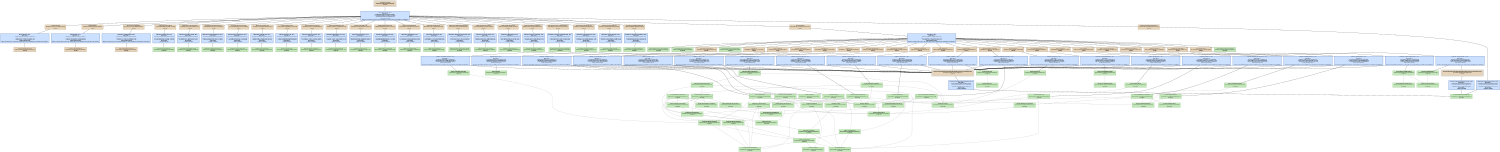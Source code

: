 digraph KerberosApp {
   size = "10.000000,8.500000";
   concentrate = false;

   node [ shape = box, style = filled, color = "0.3 0.5 0.6", fillcolor = "0.3 0.2 0.9", fontname = "Monaco", fontsize = "9" ];
   n00001 [ label = "Default/Kerberos.app\n8649b852f67b4c81f5078fafc3fa64ea\nMissing", color = "0.1 0.5 0.5", fillcolor = "0.1 0.2 0.9", peripheries = 3 ];
   n00002 [ label = "Contents/Info.plist\ndfcb8c3cf5a0107a32a1804e360f75ed\nMissing", color = "0.1 0.5 0.5", fillcolor = "0.1 0.2 0.9" ];
   n00003 [ label = "KerberosApp.build/Info.plist\n00000000000000000000000000000000\nMissing", color = "0.1 0.5 0.5", fillcolor = "0.1 0.2 0.9" ];
   n00004 [ label = "Contents/PkgInfo\n0d93421d59f6df96e81af43a92d85bad\nMissing", color = "0.1 0.5 0.5", fillcolor = "0.1 0.2 0.9" ];
   n00005 [ label = "KerberosApp.build/PkgInfo\n00000000000000000000000000000000\nMissing", color = "0.1 0.5 0.5", fillcolor = "0.1 0.2 0.9" ];
   n00006 [ label = "Resources/SaveNewProfile\nd52c2fb7a176c03f0347288f6987c2bd\nMissing", color = "0.1 0.5 0.5", fillcolor = "0.1 0.2 0.9" ];
   n00007 [ label = "BuiltProducts/SaveNewProfile\n00000000000000000000000000000000\nMissing", color = "0.1 0.5 0.5", fillcolor = "0.1 0.2 0.9" ];
   n00008 [ label = "English.lproj/TicketInfo.nib\n6c87ca438deafe047245d08811ea2fde\nMissing", color = "0.1 0.5 0.5", fillcolor = "0.1 0.2 0.9" ];
   n00009 [ label = "English.lproj/TicketInfo.nib\n0000000043975cdb00000000000000aa\nUpToDate" ];
   n00010 [ label = "English.lproj/Localizable.strings\n6cd38af61300f718a020f33ffe765180\nMissing", color = "0.1 0.5 0.5", fillcolor = "0.1 0.2 0.9" ];
   n00011 [ label = "English.lproj/Localizable.strings\n0000000043975cdb000000000000208a\nUpToDate" ];
   n00012 [ label = "Resources/ChangePassword.icns\ndee2e344feb3bcac0e7265c7e734aa70\nMissing", color = "0.1 0.5 0.5", fillcolor = "0.1 0.2 0.9" ];
   n00013 [ label = "Resources/ChangePassword.icns\n0000000043975cdb0000000000000c4b\nUpToDate" ];
   n00014 [ label = "Resources/DestroyTickets.icns\n14d1b3b6f9fb7afb603417c2c9bd99ba\nMissing", color = "0.1 0.5 0.5", fillcolor = "0.1 0.2 0.9" ];
   n00015 [ label = "Resources/DestroyTickets.icns\n0000000043975cdb0000000000001245\nUpToDate" ];
   n00016 [ label = "Resources/GetTickets.icns\n9bcd8ab156a9d1e8b6069de075c3d9c7\nMissing", color = "0.1 0.5 0.5", fillcolor = "0.1 0.2 0.9" ];
   n00017 [ label = "Resources/GetTickets.icns\n0000000043975ce00000000000000c04\nUpToDate" ];
   n00018 [ label = "Resources/Kerberos.tiff\n1f76be81dd36ad480b08e2a628ac0df6\nMissing", color = "0.1 0.5 0.5", fillcolor = "0.1 0.2 0.9" ];
   n00019 [ label = "Resources/Kerberos.tiff\n0000000043975cdb0000000000014598\nUpToDate" ];
   n00020 [ label = "Resources/KerberosApp.icns\n760724a8047155590130f54c474e6922\nMissing", color = "0.1 0.5 0.5", fillcolor = "0.1 0.2 0.9" ];
   n00021 [ label = "Resources/KerberosApp.icns\n0000000043975ce0000000000000a515\nUpToDate" ];
   n00022 [ label = "Resources/RenewTickets.icns\nf7bd945271b85571e347f3bd881c71b5\nMissing", color = "0.1 0.5 0.5", fillcolor = "0.1 0.2 0.9" ];
   n00023 [ label = "Resources/RenewTickets.icns\n0000000043975cdb0000000000001128\nUpToDate" ];
   n00024 [ label = "Resources/TicketInfo.icns\ndbb3368092a3b881f08d828a31bcba76\nMissing", color = "0.1 0.5 0.5", fillcolor = "0.1 0.2 0.9" ];
   n00025 [ label = "Resources/TicketInfo.icns\n0000000043975cdb00000000000011b2\nUpToDate" ];
   n00026 [ label = "English.lproj/Preferences.nib\n9b0f0dbbb8bba38a66e6951cc97cac45\nMissing", color = "0.1 0.5 0.5", fillcolor = "0.1 0.2 0.9" ];
   n00027 [ label = "English.lproj/Preferences.nib\n0000000043975cdb00000000000000aa\nUpToDate" ];
   n00028 [ label = "Resources/KerberosAppPrefix.pch\n5d7ad601d92260d64b59ede1fc7c109b\nMissing", color = "0.1 0.5 0.5", fillcolor = "0.1 0.2 0.9" ];
   n00029 [ label = "Headers/KerberosAppPrefix.pch\n0000000043975cdb00000000000008c5\nUpToDate" ];
   n00030 [ label = "English.lproj/MainMenu.nib\n5918e20b437526bce40abc3e5ec164a0\nMissing", color = "0.1 0.5 0.5", fillcolor = "0.1 0.2 0.9" ];
   n00031 [ label = "English.lproj/MainMenu.nib\n0000000043975cdb00000000000000aa\nUpToDate" ];
   n00032 [ label = "English.lproj/TicketList.nib\n95ad28bab171fc247fa66f5d60678e8e\nMissing", color = "0.1 0.5 0.5", fillcolor = "0.1 0.2 0.9" ];
   n00033 [ label = "English.lproj/TicketList.nib\n0000000043975cdb00000000000000aa\nUpToDate" ];
   n00034 [ label = "English.lproj/LifetimeFormatter.strings\nb1b2cb578ca79c7e1c6f74d74862f6f7\nMissing", color = "0.1 0.5 0.5", fillcolor = "0.1 0.2 0.9" ];
   n00035 [ label = "English.lproj/LifetimeFormatter.strings\n0000000043975cda00000000000006fa\nUpToDate" ];
   n00036 [ label = "English.lproj/ErrorAlert.strings\naacae89ce8765efa41d5aace2d5b0b89\nMissing", color = "0.1 0.5 0.5", fillcolor = "0.1 0.2 0.9" ];
   n00037 [ label = "English.lproj/ErrorAlert.strings\n0000000043975cda0000000000000680\nUpToDate" ];
   n00038 [ label = "English.lproj/EditRealms.nib\nd0b51de62805ffbca9b75f810819eaff\nMissing", color = "0.1 0.5 0.5", fillcolor = "0.1 0.2 0.9" ];
   n00039 [ label = "English.lproj/EditRealms.nib\n0000000043975cdb00000000000000aa\nUpToDate" ];
   n00040 [ label = "Resources/Kerberos.scriptSuite\n0efc48a93ee7c41efbcc8bcf98e1f700\nMissing", color = "0.1 0.5 0.5", fillcolor = "0.1 0.2 0.9" ];
   n00041 [ label = "Resources/Kerberos.scriptSuite\n0000000043975cdb0000000000000f67\nUpToDate" ];
   n00042 [ label = "Resources/Kerberos.scriptTerminology\n0d9e5dd6d6127ec35e317ae3c0e53430\nMissing", color = "0.1 0.5 0.5", fillcolor = "0.1 0.2 0.9" ];
   n00043 [ label = "Resources/Kerberos.scriptTerminology\n0000000043975cdb0000000000000b08\nUpToDate" ];
   n00044 [ label = "Resources/DockHasTickets.tiff\n05880833143f7b06d6c0854dfbe19c6d\nMissing", color = "0.1 0.5 0.5", fillcolor = "0.1 0.2 0.9" ];
   n00045 [ label = "Resources/DockHasTickets.tiff\n0000000043975ce00000000000009154\nUpToDate" ];
   n00046 [ label = "Resources/DockNoTickets.tiff\nd834fac51b42e658d4b47694aa7a0e4e\nMissing", color = "0.1 0.5 0.5", fillcolor = "0.1 0.2 0.9" ];
   n00047 [ label = "Resources/DockNoTickets.tiff\n0000000043975ce00000000000009cc0\nUpToDate" ];
   n00048 [ label = "Resources/DockTicketsWarning.tiff\n5dadc6508edf42fc69fb47eab7a447da\nMissing", color = "0.1 0.5 0.5", fillcolor = "0.1 0.2 0.9" ];
   n00049 [ label = "Resources/DockTicketsWarning.tiff\n0000000043975ce0000000000000917c\nUpToDate" ];
   n00050 [ label = "ppc/main.o\n9832bdd0e1f5348a4791617d769e5f61\nMissing", color = "0.1 0.5 0.5", fillcolor = "0.1 0.2 0.9" ];
   n00051 [ label = "KerberosAppPrefix-dfdddtsvrspaztbywlflhhiadgnh/KerberosAppPrefix.pch.gch\nf55b95b41a5482372061ccc0b8f02618\nMissing", color = "0.1 0.5 0.5", fillcolor = "0.1 0.2 0.9", peripheries = 3 ];
   n00052 [ label = "Sources/main.m\n0000000043975cdb00000000000005c5\nUpToDate" ];
   n00053 [ label = "ppc/CacheCollection.o\n991568b5a072e582f11acf9c1d884b75\nMissing", color = "0.1 0.5 0.5", fillcolor = "0.1 0.2 0.9" ];
   n00054 [ label = "Sources/CacheCollection.m\n0000000043975cdb00000000000027ab\nUpToDate" ];
   n00055 [ label = "ppc/KerberosController.o\nbc45e739fb1b00fc2a2f0fac69247f33\nMissing", color = "0.1 0.5 0.5", fillcolor = "0.1 0.2 0.9" ];
   n00056 [ label = "Sources/KerberosController.m\n0000000043975cdb0000000000006ca2\nUpToDate" ];
   n00057 [ label = "ppc/TicketInfoController.o\n95680c642c74597acb9b6b84fcaac659\nMissing", color = "0.1 0.5 0.5", fillcolor = "0.1 0.2 0.9" ];
   n00058 [ label = "Sources/TicketInfoController.m\n0000000043975cdb0000000000001efa\nUpToDate" ];
   n00059 [ label = "ppc/Credential.o\n71036efbea6afe1918cf958a37bc2811\nMissing", color = "0.1 0.5 0.5", fillcolor = "0.1 0.2 0.9" ];
   n00060 [ label = "Sources/Credential.m\n0000000043975cdb00000000000064bb\nUpToDate" ];
   n00061 [ label = "ppc/Credentials.o\n4062bc6f68e6882b6bf335e9d6bcb703\nMissing", color = "0.1 0.5 0.5", fillcolor = "0.1 0.2 0.9" ];
   n00062 [ label = "Sources/Credentials.m\n0000000043975cdb0000000000002aa3\nUpToDate" ];
   n00063 [ label = "ppc/Cache.o\ne42989d617115365347abccd4755089b\nMissing", color = "0.1 0.5 0.5", fillcolor = "0.1 0.2 0.9" ];
   n00064 [ label = "Sources/Cache.m\n0000000043975cdb000000000000379f\nUpToDate" ];
   n00065 [ label = "ppc/Utilities.o\n458536ddf3c1a7ed3da7b1907487aed7\nMissing", color = "0.1 0.5 0.5", fillcolor = "0.1 0.2 0.9" ];
   n00066 [ label = "Sources/Utilities.m\n0000000043975cdb00000000000033e1\nUpToDate" ];
   n00067 [ label = "ppc/PreferencesController.o\n4652ea4f7323b02a8341c39cea0d13fe\nMissing", color = "0.1 0.5 0.5", fillcolor = "0.1 0.2 0.9" ];
   n00068 [ label = "Sources/PreferencesController.m\n0000000043975cdb000000000000461d\nUpToDate" ];
   n00069 [ label = "ppc/TicketListController.o\nf6b89da5becd3b8d812278db97140b1b\nMissing", color = "0.1 0.5 0.5", fillcolor = "0.1 0.2 0.9" ];
   n00070 [ label = "Sources/TicketListController.m\n0000000043975cdb0000000000007104\nUpToDate" ];
   n00071 [ label = "ppc/Address.o\n73a33f6fbe84d9f3109fd60be9480507\nMissing", color = "0.1 0.5 0.5", fillcolor = "0.1 0.2 0.9" ];
   n00072 [ label = "Sources/Address.m\n0000000043975cdb0000000000000a79\nUpToDate" ];
   n00073 [ label = "ppc/TargetOwnedTimer.o\nf9a1d3cc8c0a9b106a288eeda7d28b77\nMissing", color = "0.1 0.5 0.5", fillcolor = "0.1 0.2 0.9" ];
   n00074 [ label = "Sources/TargetOwnedTimer.m\n0000000043975cdb000000000000230b\nUpToDate" ];
   n00075 [ label = "ppc/ErrorAlert.o\nda24ce4cf687b1498ace91ca294c48b8\nMissing", color = "0.1 0.5 0.5", fillcolor = "0.1 0.2 0.9" ];
   n00076 [ label = "Sources/ErrorAlert.m\n0000000043975cda000000000000309c\nUpToDate" ];
   n00077 [ label = "ppc/LifetimeFormatter.o\n10cee0641525a7c9ca67ae72799c2702\nMissing", color = "0.1 0.5 0.5", fillcolor = "0.1 0.2 0.9" ];
   n00078 [ label = "Sources/LifetimeFormatter.m\n0000000043975cda0000000000001968\nUpToDate" ];
   n00079 [ label = "ppc/LifetimeSlider.o\n8c3072fe6a83bfa6e629777b0b5f4ee3\nMissing", color = "0.1 0.5 0.5", fillcolor = "0.1 0.2 0.9" ];
   n00080 [ label = "Sources/LifetimeSlider.m\n0000000043975cda0000000000000f76\nUpToDate" ];
   n00081 [ label = "ppc/Preferences.o\nab0b2a646e36f6fe685bf875e1f7eb1f\nMissing", color = "0.1 0.5 0.5", fillcolor = "0.1 0.2 0.9" ];
   n00082 [ label = "Sources/Preferences.m\n0000000043975cda000000000000545f\nUpToDate" ];
   n00083 [ label = "ppc/Principal.o\n63fdc7047e73d79b57868c53aee97be0\nMissing", color = "0.1 0.5 0.5", fillcolor = "0.1 0.2 0.9" ];
   n00084 [ label = "Sources/Principal.m\n0000000043975cda0000000000002a94\nUpToDate" ];
   n00085 [ label = "ppc/RealmsEditorController.o\nb3fea86d45552b8eed071bf79f446d57\nMissing", color = "0.1 0.5 0.5", fillcolor = "0.1 0.2 0.9" ];
   n00086 [ label = "Sources/RealmsEditorController.m\n0000000043975cdb0000000000007ea8\nUpToDate" ];
   n00087 [ label = "ppc/RealmsConfiguration.o\nbca4caf5442a28b4a9f6d1aae0f91f5c\nMissing", color = "0.1 0.5 0.5", fillcolor = "0.1 0.2 0.9" ];
   n00088 [ label = "Sources/RealmsConfiguration.m\n0000000043975cdb000000000000d0b6\nUpToDate" ];
   n00089 [ label = "ppc/KerberosApplication.o\n06ec2b46318da7d4055a429d2c133bdb\nMissing", color = "0.1 0.5 0.5", fillcolor = "0.1 0.2 0.9" ];
   n00090 [ label = "Sources/KerberosApplication.m\n0000000043975cdb0000000000001683\nUpToDate" ];
   n00091 [ label = "ppc/UNIXReadWrite.o\n2d761b240c3b395a9911b0b747c0d368\nMissing", color = "0.1 0.5 0.5", fillcolor = "0.1 0.2 0.9" ];
   n00092 [ label = "KerberosAppPrefix-bastsxzfcikmgxbfeoirzfvwxvzu/KerberosAppPrefix.pch.gch\n5aca6fe05cd879fd5db7b36f843e6ef9\nMissing", color = "0.1 0.5 0.5", fillcolor = "0.1 0.2 0.9", peripheries = 3 ];
   n00093 [ label = "Sources/UNIXReadWrite.c\n0000000043975cda0000000000001586\nUpToDate" ];
   n00094 [ label = "MacOS/Kerberos\nf4f228df01280170da601e4026123d76\nMissing", color = "0.1 0.5 0.5", fillcolor = "0.1 0.2 0.9" ];
   n00095 [ label = "Frameworks/Cocoa.framework[C]\n00000000435ae2fc00000000000000ee\nUpToDate" ];
   n00096 [ label = "Frameworks/Kerberos.framework[C]\n00000000435ae31000000000000000ee\nUpToDate" ];
   n00097 [ label = "Frameworks/IOKit.framework[C]\n00000000435ae2fa00000000000000ee\nUpToDate" ];
   n00098 [ label = "Frameworks/Security.framework[C]\n00000000435ae31d00000000000000ee\nUpToDate" ];
   n00099 [ label = "Headers/CacheCollection.h\n0000000043975cdb0000000000000802\nUpToDate" ];
   n00100 [ label = "Headers/Cache.h\n0000000043975cdb00000000000009a3\nUpToDate" ];
   n00101 [ label = "Headers/Credential.h\n0000000043975cdb0000000000000da3\nUpToDate" ];
   n00102 [ label = "Headers/Utilities.h\n0000000043975cdb0000000000000dd4\nUpToDate" ];
   n00103 [ label = "Headers/KerberosController.h\n0000000043975cdb0000000000001215\nUpToDate" ];
   n00104 [ label = "Headers/ErrorAlert.h\n0000000043975cda0000000000000c95\nUpToDate" ];
   n00105 [ label = "Headers/TicketInfoController.h\n0000000043975cdb0000000000000c9d\nUpToDate" ];
   n00106 [ label = "Headers/Preferences.h\n0000000043975cda0000000000000d9e\nUpToDate" ];
   n00107 [ label = "Headers/Credentials.h\n0000000043975cdb00000000000007fc\nUpToDate" ];
   n00108 [ label = "Headers/LifetimeFormatter.h\n0000000043975cda0000000000000841\nUpToDate" ];
   n00109 [ label = "Headers/PreferencesController.h\n0000000043975cdb00000000000011cc\nUpToDate" ];
   n00110 [ label = "Headers/LifetimeSlider.h\n0000000043975cda00000000000005bb\nUpToDate" ];
   n00111 [ label = "Headers/TicketListController.h\n0000000043975cdb000000000000109d\nUpToDate" ];
   n00112 [ label = "Headers/Address.h\n0000000043975cdb00000000000005d2\nUpToDate" ];
   n00113 [ label = "Headers/TargetOwnedTimer.h\n0000000043975cdb0000000000000b4a\nUpToDate" ];
   n00114 [ label = "Headers/Principal.h\n0000000043975cda0000000000000b9d\nUpToDate" ];
   n00115 [ label = "Headers/RealmsEditorController.h\n0000000043975cdb00000000000017e9\nUpToDate" ];
   n00116 [ label = "Headers/RealmsConfiguration.h\n0000000043975cdb0000000000001567\nUpToDate" ];
   n00117 [ label = "Headers/UNIXReadWrite.h\n0000000043975cda0000000000000620\nUpToDate" ];
   n00118 [ label = "Headers/KerberosApplication.h\n0000000043975cdb0000000000000820\nUpToDate" ];
   n00119 [ label = "Headers/Cache.h\n0000000043975cdb00000000000009a3\nUpToDate" ];
   n00120 [ label = "Headers/TargetOwnedTimer.h\n0000000043975cdb0000000000000b4a\nUpToDate" ];
   n00121 [ label = "Headers/Credentials.h\n0000000043975cdb00000000000007fc\nUpToDate" ];
   n00122 [ label = "Headers/Address.h\n0000000043975cdb00000000000005d2\nUpToDate" ];
   n00123 [ label = "Headers/CacheCollection.h\n0000000043975cdb0000000000000802\nUpToDate" ];
   n00124 [ label = "Headers/TicketInfoController.h\n0000000043975cdb0000000000000c9d\nUpToDate" ];
   n00125 [ label = "Headers/TicketListController.h\n0000000043975cdb000000000000109d\nUpToDate" ];
   n00126 [ label = "Headers/PreferencesController.h\n0000000043975cdb00000000000011cc\nUpToDate" ];
   n00127 [ label = "Headers/RealmsEditorController.h\n0000000043975cdb00000000000017e9\nUpToDate" ];
   n00128 [ label = "Headers/Credential.h\n0000000043975cdb0000000000000da3\nUpToDate" ];
   n00129 [ label = "Headers/RealmsConfiguration.h\n0000000043975cdb0000000000001567\nUpToDate" ];
   n00130 [ label = "Headers/KerberosController.h\n0000000043975cdb0000000000001215\nUpToDate" ];

   node [ shape = box, style = "filled,bold", color = "0.7 0.5 0.7", fillcolor = "0.7 0.2 1.0", fontname = "Monaco", fontsize = "9" ];
   c00001 [ label = "PBXCp Info.plist <wt:0>\nwaitCount: 0\n00000000000000000000000000000000\n^ dfcb8c3cf5a0107a32a1804e360f75ed\n= dfcb8c3cf5a0107a32a1804e360f75ed\nIndirectlyNeedsToRun\nNeeds to run because at least one of the inputs to the command are scheduled to be updated.", color = "0.6 0.5 0.7", fillcolor = "0.6 0.2 1.0" ];
   c00002 [ label = "PBXCp PkgInfo <wt:0>\nwaitCount: 0\n00000000000000000000000000000000\n^ 0d93421d59f6df96e81af43a92d85bad\n= 0d93421d59f6df96e81af43a92d85bad\nIndirectlyNeedsToRun\nNeeds to run because at least one of the inputs to the command are scheduled to be updated.", color = "0.6 0.5 0.7", fillcolor = "0.6 0.2 1.0" ];
   c00003 [ label = "CpResource SaveNewProfile <wt:4>\nwaitCount: 0\n00000000000000000000000000000000\n^ d52c2fb7a176c03f0347288f6987c2bd\n= d52c2fb7a176c03f0347288f6987c2bd\nIndirectlyNeedsToRun\nNeeds to run because at least one of the inputs to the command are scheduled to be updated.", color = "0.6 0.5 0.7", fillcolor = "0.6 0.2 1.0" ];
   c00004 [ label = "CpResource TicketInfo.nib <wt:4>\nwaitCount: 0\n00000000000000000000000000000000\n^ 6c87ca438deafe047245d08811ea2fde\n= 6c87ca438deafe047245d08811ea2fde\nNeedsToRun\n1 output is missing", color = "0.6 0.5 0.7", fillcolor = "0.6 0.2 1.0" ];
   c00005 [ label = "CpResource Localizable.strings <wt:4>\nwaitCount: 0\n00000000000000000000000000000000\n^ 6cd38af61300f718a020f33ffe765180\n= 6cd38af61300f718a020f33ffe765180\nNeedsToRun\n1 output is missing", color = "0.6 0.5 0.7", fillcolor = "0.6 0.2 1.0" ];
   c00006 [ label = "CpResource ChangePassword.icns <wt:4>\nwaitCount: 0\n00000000000000000000000000000000\n^ dee2e344feb3bcac0e7265c7e734aa70\n= dee2e344feb3bcac0e7265c7e734aa70\nNeedsToRun\n1 output is missing", color = "0.6 0.5 0.7", fillcolor = "0.6 0.2 1.0" ];
   c00007 [ label = "CpResource DestroyTickets.icns <wt:4>\nwaitCount: 0\n00000000000000000000000000000000\n^ 14d1b3b6f9fb7afb603417c2c9bd99ba\n= 14d1b3b6f9fb7afb603417c2c9bd99ba\nNeedsToRun\n1 output is missing", color = "0.6 0.5 0.7", fillcolor = "0.6 0.2 1.0" ];
   c00008 [ label = "CpResource GetTickets.icns <wt:4>\nwaitCount: 0\n00000000000000000000000000000000\n^ 9bcd8ab156a9d1e8b6069de075c3d9c7\n= 9bcd8ab156a9d1e8b6069de075c3d9c7\nNeedsToRun\n1 output is missing", color = "0.6 0.5 0.7", fillcolor = "0.6 0.2 1.0" ];
   c00009 [ label = "CpResource Kerberos.tiff <wt:4>\nwaitCount: 0\n00000000000000000000000000000000\n^ 1f76be81dd36ad480b08e2a628ac0df6\n= 1f76be81dd36ad480b08e2a628ac0df6\nNeedsToRun\n1 output is missing", color = "0.6 0.5 0.7", fillcolor = "0.6 0.2 1.0" ];
   c00010 [ label = "CpResource KerberosApp.icns <wt:4>\nwaitCount: 0\n00000000000000000000000000000000\n^ 760724a8047155590130f54c474e6922\n= 760724a8047155590130f54c474e6922\nNeedsToRun\n1 output is missing", color = "0.6 0.5 0.7", fillcolor = "0.6 0.2 1.0" ];
   c00011 [ label = "CpResource RenewTickets.icns <wt:4>\nwaitCount: 0\n00000000000000000000000000000000\n^ f7bd945271b85571e347f3bd881c71b5\n= f7bd945271b85571e347f3bd881c71b5\nNeedsToRun\n1 output is missing", color = "0.6 0.5 0.7", fillcolor = "0.6 0.2 1.0" ];
   c00012 [ label = "CpResource TicketInfo.icns <wt:4>\nwaitCount: 0\n00000000000000000000000000000000\n^ dbb3368092a3b881f08d828a31bcba76\n= dbb3368092a3b881f08d828a31bcba76\nNeedsToRun\n1 output is missing", color = "0.6 0.5 0.7", fillcolor = "0.6 0.2 1.0" ];
   c00013 [ label = "CpResource Preferences.nib <wt:4>\nwaitCount: 0\n00000000000000000000000000000000\n^ 9b0f0dbbb8bba38a66e6951cc97cac45\n= 9b0f0dbbb8bba38a66e6951cc97cac45\nNeedsToRun\n1 output is missing", color = "0.6 0.5 0.7", fillcolor = "0.6 0.2 1.0" ];
   c00014 [ label = "CpResource KerberosAppPrefix.pch <wt:4>\nwaitCount: 0\n00000000000000000000000000000000\n^ 5d7ad601d92260d64b59ede1fc7c109b\n= 5d7ad601d92260d64b59ede1fc7c109b\nNeedsToRun\n1 output is missing", color = "0.6 0.5 0.7", fillcolor = "0.6 0.2 1.0" ];
   c00015 [ label = "CpResource MainMenu.nib <wt:4>\nwaitCount: 0\n00000000000000000000000000000000\n^ 5918e20b437526bce40abc3e5ec164a0\n= 5918e20b437526bce40abc3e5ec164a0\nNeedsToRun\n1 output is missing", color = "0.6 0.5 0.7", fillcolor = "0.6 0.2 1.0" ];
   c00016 [ label = "CpResource TicketList.nib <wt:4>\nwaitCount: 0\n00000000000000000000000000000000\n^ 95ad28bab171fc247fa66f5d60678e8e\n= 95ad28bab171fc247fa66f5d60678e8e\nNeedsToRun\n1 output is missing", color = "0.6 0.5 0.7", fillcolor = "0.6 0.2 1.0" ];
   c00017 [ label = "CpResource LifetimeFormatter.strings <wt:4>\nwaitCount: 0\n00000000000000000000000000000000\n^ b1b2cb578ca79c7e1c6f74d74862f6f7\n= b1b2cb578ca79c7e1c6f74d74862f6f7\nNeedsToRun\n1 output is missing", color = "0.6 0.5 0.7", fillcolor = "0.6 0.2 1.0" ];
   c00018 [ label = "CpResource ErrorAlert.strings <wt:4>\nwaitCount: 0\n00000000000000000000000000000000\n^ aacae89ce8765efa41d5aace2d5b0b89\n= aacae89ce8765efa41d5aace2d5b0b89\nNeedsToRun\n1 output is missing", color = "0.6 0.5 0.7", fillcolor = "0.6 0.2 1.0" ];
   c00019 [ label = "CpResource EditRealms.nib <wt:4>\nwaitCount: 0\n00000000000000000000000000000000\n^ d0b51de62805ffbca9b75f810819eaff\n= d0b51de62805ffbca9b75f810819eaff\nNeedsToRun\n1 output is missing", color = "0.6 0.5 0.7", fillcolor = "0.6 0.2 1.0" ];
   c00020 [ label = "CpResource Kerberos.scriptSuite <wt:4>\nwaitCount: 0\n00000000000000000000000000000000\n^ 0efc48a93ee7c41efbcc8bcf98e1f700\n= 0efc48a93ee7c41efbcc8bcf98e1f700\nNeedsToRun\n1 output is missing", color = "0.6 0.5 0.7", fillcolor = "0.6 0.2 1.0" ];
   c00021 [ label = "CpResource Kerberos.scriptTerminology <wt:4>\nwaitCount: 0\n00000000000000000000000000000000\n^ 0d9e5dd6d6127ec35e317ae3c0e53430\n= 0d9e5dd6d6127ec35e317ae3c0e53430\nNeedsToRun\n1 output is missing", color = "0.6 0.5 0.7", fillcolor = "0.6 0.2 1.0" ];
   c00022 [ label = "CpResource DockHasTickets.tiff <wt:4>\nwaitCount: 0\n00000000000000000000000000000000\n^ 05880833143f7b06d6c0854dfbe19c6d\n= 05880833143f7b06d6c0854dfbe19c6d\nNeedsToRun\n1 output is missing", color = "0.6 0.5 0.7", fillcolor = "0.6 0.2 1.0" ];
   c00023 [ label = "CpResource DockNoTickets.tiff <wt:4>\nwaitCount: 0\n00000000000000000000000000000000\n^ d834fac51b42e658d4b47694aa7a0e4e\n= d834fac51b42e658d4b47694aa7a0e4e\nNeedsToRun\n1 output is missing", color = "0.6 0.5 0.7", fillcolor = "0.6 0.2 1.0" ];
   c00024 [ label = "CpResource DockTicketsWarning.tiff <wt:4>\nwaitCount: 0\n00000000000000000000000000000000\n^ 5dadc6508edf42fc69fb47eab7a447da\n= 5dadc6508edf42fc69fb47eab7a447da\nNeedsToRun\n1 output is missing", color = "0.6 0.5 0.7", fillcolor = "0.6 0.2 1.0" ];
   c00025 [ label = "CompileC main.o <wt:6>\nwaitCount: 0\nf55b95b459c3deec2061ccc0b8f023dd\n^ 6d692864b836ea6667f0adbdce6e7cbc\n= 9832bdd0e1f5348a4791617d769e5f61\nIndirectlyNeedsToRun\nNeeds to run because at least one of the inputs to the command are scheduled to be updated.", color = "0.6 0.5 0.7", fillcolor = "0.6 0.2 1.0" ];
   c00026 [ label = "ProcessPCH KerberosAppPrefix.pch.gch <wt:5>\nwaitCount: 0\n0000000043975cdb00000000000008c5\n^ f55b95b459c3deec2061ccc0b8f02edd\n= f55b95b41a5482372061ccc0b8f02618\nNeedsToRun\n1 output is missing", color = "0.6 0.5 0.7", fillcolor = "0.6 0.2 1.0" ];
   c00027 [ label = "CompileC CacheCollection.o <wt:6>\nwaitCount: 0\nf55b95b41a5482362061ccc0b8f00789\n^ 6c4efd01ba2667b4d17b035ca5784cfc\n= 991568b5a072e582f11acf9c1d884b75\nIndirectlyNeedsToRun\nNeeds to run because at least one of the inputs to the command are scheduled to be updated.", color = "0.6 0.5 0.7", fillcolor = "0.6 0.2 1.0" ];
   c00028 [ label = "CompileC KerberosController.o <wt:6>\nwaitCount: 0\nf55b95b41a5482362061ccc0b8f055ba\n^ 491e728de14f82ca0a4ec36cd1d42a89\n= bc45e739fb1b00fc2a2f0fac69247f33\nIndirectlyNeedsToRun\nNeeds to run because at least one of the inputs to the command are scheduled to be updated.", color = "0.6 0.5 0.7", fillcolor = "0.6 0.2 1.0" ];
   c00029 [ label = "CompileC TicketInfoController.o <wt:6>\nwaitCount: 0\nf55b95b459c3deed2061ccc0b8f03793\n^ 603399d075b78797ebfaa744445af1ca\n= 95680c642c74597acb9b6b84fcaac659\nIndirectlyNeedsToRun\nNeeds to run because at least one of the inputs to the command are scheduled to be updated.", color = "0.6 0.5 0.7", fillcolor = "0.6 0.2 1.0" ];
   c00030 [ label = "CompileC Credential.o <wt:6>\nwaitCount: 0\nf55b95b41a5482362061ccc0b8f04b12\n^ 8458fb4ff03e7c2f38ae594a8f4c6303\n= 71036efbea6afe1918cf958a37bc2811\nIndirectlyNeedsToRun\nNeeds to run because at least one of the inputs to the command are scheduled to be updated.", color = "0.6 0.5 0.7", fillcolor = "0.6 0.2 1.0" ];
   c00031 [ label = "CompileC Credentials.o <wt:6>\nwaitCount: 0\nf55b95b41a5482372061ccc0b8f005a8\n^ b53929db72b20a1c4b92f9296e4cb2ab\n= 4062bc6f68e6882b6bf335e9d6bcb703\nIndirectlyNeedsToRun\nNeeds to run because at least one of the inputs to the command are scheduled to be updated.", color = "0.6 0.5 0.7", fillcolor = "0.6 0.2 1.0" ];
   c00032 [ label = "CompileC Cache.o <wt:6>\nwaitCount: 0\nf55b95b459c3deed2061ccc0b8f01d56\n^ 11721c624ed28d88141b700dffa515cd\n= e42989d617115365347abccd4755089b\nIndirectlyNeedsToRun\nNeeds to run because at least one of the inputs to the command are scheduled to be updated.", color = "0.6 0.5 0.7", fillcolor = "0.6 0.2 1.0" ];
   c00033 [ label = "CompileC Utilities.o <wt:6>\nwaitCount: 0\nf55b95b41a5482372061ccc0b8f016e6\n^ b0dea369e99525da1dc67d50cc77b831\n= 458536ddf3c1a7ed3da7b1907487aed7\nIndirectlyNeedsToRun\nNeeds to run because at least one of the inputs to the command are scheduled to be updated.", color = "0.6 0.5 0.7", fillcolor = "0.6 0.2 1.0" ];
   c00034 [ label = "CompileC PreferencesController.o <wt:6>\nwaitCount: 0\nf55b95b41a5482362061ccc0b8f07c79\n^ b3097ffb6977321ca3200f5c52fd6f87\n= 4652ea4f7323b02a8341c39cea0d13fe\nIndirectlyNeedsToRun\nNeeds to run because at least one of the inputs to the command are scheduled to be updated.", color = "0.6 0.5 0.7", fillcolor = "0.6 0.2 1.0" ];
   c00035 [ label = "CompileC TicketListController.o <wt:6>\nwaitCount: 0\nf55b95b459c3deec2061ccc0b8f04b5e\n^ 03e30811e70ee561a143b41b2fe44045\n= f6b89da5becd3b8d812278db97140b1b\nIndirectlyNeedsToRun\nNeeds to run because at least one of the inputs to the command are scheduled to be updated.", color = "0.6 0.5 0.7", fillcolor = "0.6 0.2 1.0" ];
   c00036 [ label = "CompileC Address.o <wt:6>\nwaitCount: 0\nf55b95b41a5482372061ccc0b8f029b3\n^ 86f8aadba4d05bc430fe1acb51b82cb4\n= 73a33f6fbe84d9f3109fd60be9480507\nIndirectlyNeedsToRun\nNeeds to run because at least one of the inputs to the command are scheduled to be updated.", color = "0.6 0.5 0.7", fillcolor = "0.6 0.2 1.0" ];
   c00037 [ label = "CompileC TargetOwnedTimer.o <wt:6>\nwaitCount: 0\nf55b95b41a5482372061ccc0b8f00e59\n^ 0cfa4678965e19274a49422d1f22852e\n= f9a1d3cc8c0a9b106a288eeda7d28b77\nIndirectlyNeedsToRun\nNeeds to run because at least one of the inputs to the command are scheduled to be updated.", color = "0.6 0.5 0.7", fillcolor = "0.6 0.2 1.0" ];
   c00038 [ label = "CompileC ErrorAlert.o <wt:6>\nwaitCount: 0\nf55b95b41a5482372061ccc0b8f01a11\n^ 2f7f5bf8ecd3337eaaaf5d0a91bc52a9\n= da24ce4cf687b1498ace91ca294c48b8\nIndirectlyNeedsToRun\nNeeds to run because at least one of the inputs to the command are scheduled to be updated.", color = "0.6 0.5 0.7", fillcolor = "0.6 0.2 1.0" ];
   c00039 [ label = "CompileC LifetimeFormatter.o <wt:6>\nwaitCount: 0\nf55b95b41a5482372061ccc0b8f03731\n^ e59575d00f7125feea0662b2c16c1033\n= 10cee0641525a7c9ca67ae72799c2702\nIndirectlyNeedsToRun\nNeeds to run because at least one of the inputs to the command are scheduled to be updated.", color = "0.6 0.5 0.7", fillcolor = "0.6 0.2 1.0" ];
   c00040 [ label = "CompileC LifetimeSlider.o <wt:6>\nwaitCount: 0\nf55b95b459c3deed2061ccc0b8f02494\n^ 796be74a3340614bc648bbbbb3af6a77\n= 8c3072fe6a83bfa6e629777b0b5f4ee3\nIndirectlyNeedsToRun\nNeeds to run because at least one of the inputs to the command are scheduled to be updated.", color = "0.6 0.5 0.7", fillcolor = "0.6 0.2 1.0" ];
   c00041 [ label = "CompileC Preferences.o <wt:6>\nwaitCount: 0\nf55b95b41a5482372061ccc0b8f07fd9\n^ 5e50bfd0746274c9483a34b5590794c6\n= ab0b2a646e36f6fe685bf875e1f7eb1f\nIndirectlyNeedsToRun\nNeeds to run because at least one of the inputs to the command are scheduled to be updated.", color = "0.6 0.5 0.7", fillcolor = "0.6 0.2 1.0" ];
   c00042 [ label = "CompileC Principal.o <wt:6>\nwaitCount: 0\nf55b95b459c3deed2061ccc0b8f00b84\n^ 96a652b027b0097677e7409316197064\n= 63fdc7047e73d79b57868c53aee97be0\nIndirectlyNeedsToRun\nNeeds to run because at least one of the inputs to the command are scheduled to be updated.", color = "0.6 0.5 0.7", fillcolor = "0.6 0.2 1.0" ];
   c00043 [ label = "CompileC RealmsEditorController.o <wt:6>\nwaitCount: 0\nf55b95b459c3deed2061ccc0b8f05b7f\n^ 46a53dd91c96f563cd66d73727b43628\n= b3fea86d45552b8eed071bf79f446d57\nIndirectlyNeedsToRun\nNeeds to run because at least one of the inputs to the command are scheduled to be updated.", color = "0.6 0.5 0.7", fillcolor = "0.6 0.2 1.0" ];
   c00044 [ label = "CompileC RealmsConfiguration.o <wt:6>\nwaitCount: 0\nf55b95b459c3deed2061ccc0b8f0e5e9\n^ 49ff5f411de9f65989971d6a5809fab5\n= bca4caf5442a28b4a9f6d1aae0f91f5c\nIndirectlyNeedsToRun\nNeeds to run because at least one of the inputs to the command are scheduled to be updated.", color = "0.6 0.5 0.7", fillcolor = "0.6 0.2 1.0" ];
   c00045 [ label = "CompileC KerberosApplication.o <wt:6>\nwaitCount: 0\nf55b95b41a5482372061ccc0b8f02fde\n^ f3b7bef22bd925e3253b8e5d94e31405\n= 06ec2b46318da7d4055a429d2c133bdb\nIndirectlyNeedsToRun\nNeeds to run because at least one of the inputs to the command are scheduled to be updated.", color = "0.6 0.5 0.7", fillcolor = "0.6 0.2 1.0" ];
   c00046 [ label = "CompileC UNIXReadWrite.o <wt:6>\nwaitCount: 0\n5aca6fe05cd879fd5db7b36f843e7d5f\n^ 77bc74c450e340a7c4a603d8c3feae37\n= 2d761b240c3b395a9911b0b747c0d368\nIndirectlyNeedsToRun\nNeeds to run because at least one of the inputs to the command are scheduled to be updated.", color = "0.6 0.5 0.7", fillcolor = "0.6 0.2 1.0" ];
   c00047 [ label = "ProcessPCH KerberosAppPrefix.pch.gch <wt:5>\nwaitCount: 0\n0000000043975cdb00000000000008c5\n^ 5aca6fe01f4f25265db7b36f843e663c\n= 5aca6fe05cd879fd5db7b36f843e6ef9\nNeedsToRun\n1 output is missing", color = "0.6 0.5 0.7", fillcolor = "0.6 0.2 1.0" ];
   c00048 [ label = "Ld Kerberos <wt:6>\nwaitCount: 0\n28c32ba2aa79d68c14ed80c41f3629ab\n^ dc31037dab51d7fcce8d9e84392414dd\n= f4f228df01280170da601e4026123d76\nIndirectlyNeedsToRun\nNeeds to run because at least one of the inputs to the command are scheduled to be updated.", color = "0.6 0.5 0.7", fillcolor = "0.6 0.2 1.0" ];
   c00049 [ label = "Touch Kerberos.app <wt:9>\nwaitCount: 0\na52d65bb4f4144629c27872d516bbd77\n^ 2364dde9b93a08e3692008829291d99d\n= 8649b852f67b4c81f5078fafc3fa64ea\nIndirectlyNeedsToRun\nNeeds to run because at least one of the inputs to the command are scheduled to be updated.", color = "0.6 0.5 0.7", fillcolor = "0.6 0.2 1.0" ];

   edge [ style = solid, color = black, arrowhead = none, arrowtail = normal ];
   n00001 -> { c00049 };
   n00002 -> { c00001 };
   n00004 -> { c00002 };
   n00006 -> { c00003 };
   n00008 -> { c00004 };
   n00010 -> { c00005 };
   n00012 -> { c00006 };
   n00014 -> { c00007 };
   n00016 -> { c00008 };
   n00018 -> { c00009 };
   n00020 -> { c00010 };
   n00022 -> { c00011 };
   n00024 -> { c00012 };
   n00026 -> { c00013 };
   n00028 -> { c00014 };
   n00030 -> { c00015 };
   n00032 -> { c00016 };
   n00034 -> { c00017 };
   n00036 -> { c00018 };
   n00038 -> { c00019 };
   n00040 -> { c00020 };
   n00042 -> { c00021 };
   n00044 -> { c00022 };
   n00046 -> { c00023 };
   n00048 -> { c00024 };
   n00050 -> { c00025 };
   n00051 -> { c00026 };
   n00053 -> { c00027 };
   n00055 -> { c00028 };
   n00057 -> { c00029 };
   n00059 -> { c00030 };
   n00061 -> { c00031 };
   n00063 -> { c00032 };
   n00065 -> { c00033 };
   n00067 -> { c00034 };
   n00069 -> { c00035 };
   n00071 -> { c00036 };
   n00073 -> { c00037 };
   n00075 -> { c00038 };
   n00077 -> { c00039 };
   n00079 -> { c00040 };
   n00081 -> { c00041 };
   n00083 -> { c00042 };
   n00085 -> { c00043 };
   n00087 -> { c00044 };
   n00089 -> { c00045 };
   n00091 -> { c00046 };
   n00092 -> { c00047 };
   n00094 -> { c00048 };
   c00001 -> { n00003 };
   c00002 -> { n00005 n00005 };
   c00003 -> { n00007 n00007 };
   c00004 -> { n00009 n00009 };
   c00005 -> { n00011 n00011 };
   c00006 -> { n00013 n00013 };
   c00007 -> { n00015 n00015 };
   c00008 -> { n00017 n00017 };
   c00009 -> { n00019 n00019 };
   c00010 -> { n00021 n00021 };
   c00011 -> { n00023 n00023 };
   c00012 -> { n00025 n00025 };
   c00013 -> { n00027 n00027 };
   c00014 -> { n00029 n00029 };
   c00015 -> { n00031 n00031 };
   c00016 -> { n00033 n00033 };
   c00017 -> { n00035 n00035 };
   c00018 -> { n00037 n00037 };
   c00019 -> { n00039 n00039 };
   c00020 -> { n00041 n00041 };
   c00021 -> { n00043 n00043 };
   c00022 -> { n00045 n00045 };
   c00023 -> { n00047 n00047 };
   c00024 -> { n00049 n00049 };
   c00025 -> { n00051 n00052 };
   c00026 -> { n00029 };
   c00027 -> { n00051 n00054 };
   c00028 -> { n00051 n00056 };
   c00029 -> { n00051 n00058 };
   c00030 -> { n00051 n00060 };
   c00031 -> { n00051 n00062 };
   c00032 -> { n00051 n00064 };
   c00033 -> { n00051 n00066 };
   c00034 -> { n00051 n00068 };
   c00035 -> { n00051 n00070 };
   c00036 -> { n00051 n00072 };
   c00037 -> { n00051 n00074 };
   c00038 -> { n00051 n00076 };
   c00039 -> { n00051 n00078 };
   c00040 -> { n00051 n00080 };
   c00041 -> { n00051 n00082 };
   c00042 -> { n00051 n00084 };
   c00043 -> { n00051 n00086 };
   c00044 -> { n00051 n00088 };
   c00045 -> { n00051 n00090 };
   c00046 -> { n00092 n00093 };
   c00047 -> { n00029 };
   c00048 -> { n00050 n00053 n00055 n00057 n00059 n00061 n00063 n00065 n00067 n00069 n00071 n00073 n00075 n00077 n00079 n00081 n00083 n00085 n00087 n00089 n00091 n00095 n00096 n00097 n00098 };
   c00049 -> { n00002 n00004 n00006 n00008 n00010 n00012 n00014 n00016 n00018 n00020 n00022 n00024 n00026 n00028 n00030 n00032 n00034 n00036 n00038 n00040 n00042 n00044 n00046 n00048 n00094 };

   edge [ style = solid, color = gray60, arrowhead = none, arrowtail = normal ];
   n00054 -> { n00099 n00100 n00101 n00102 };
   n00056 -> { n00103 n00104 n00102 };
   n00058 -> { n00105 };
   n00060 -> { n00099 n00101 n00102 n00105 n00106 };
   n00062 -> { n00107 n00102 };
   n00064 -> { n00100 n00107 n00101 n00102 };
   n00066 -> { n00102 n00099 n00101 n00108 };
   n00068 -> { n00109 n00110 n00108 n00102 };
   n00070 -> { n00111 n00099 n00100 n00102 n00104 n00106 };
   n00072 -> { n00112 };
   n00074 -> { n00113 };
   n00076 -> { n00104 };
   n00078 -> { n00108 };
   n00080 -> { n00110 n00108 };
   n00082 -> { n00106 };
   n00084 -> { n00114 n00104 };
   n00086 -> { n00115 n00102 n00104 };
   n00088 -> { n00116 n00117 };
   n00090 -> { n00104 n00118 };
   n00093 -> { n00117 };
   n00099 -> { n00119 n00120 };
   n00100 -> { n00121 };
   n00101 -> { n00114 n00122 n00120 };
   n00103 -> { n00123 n00124 n00125 n00126 n00127 };
   n00105 -> { n00128 n00120 };
   n00107 -> { n00128 n00114 };
   n00109 -> { n00106 };
   n00111 -> { n00123 n00119 };
   n00115 -> { n00129 };
   n00118 -> { n00130 n00123 n00114 };
   n00119 -> { n00121 };
   n00121 -> { n00128 n00114 };
   n00123 -> { n00119 n00120 };
   n00124 -> { n00128 n00120 };
   n00125 -> { n00123 n00119 };
   n00126 -> { n00106 };
   n00127 -> { n00129 };
   n00128 -> { n00114 n00122 n00120 };
   n00130 -> { n00123 n00124 n00125 n00126 n00127 };
}
